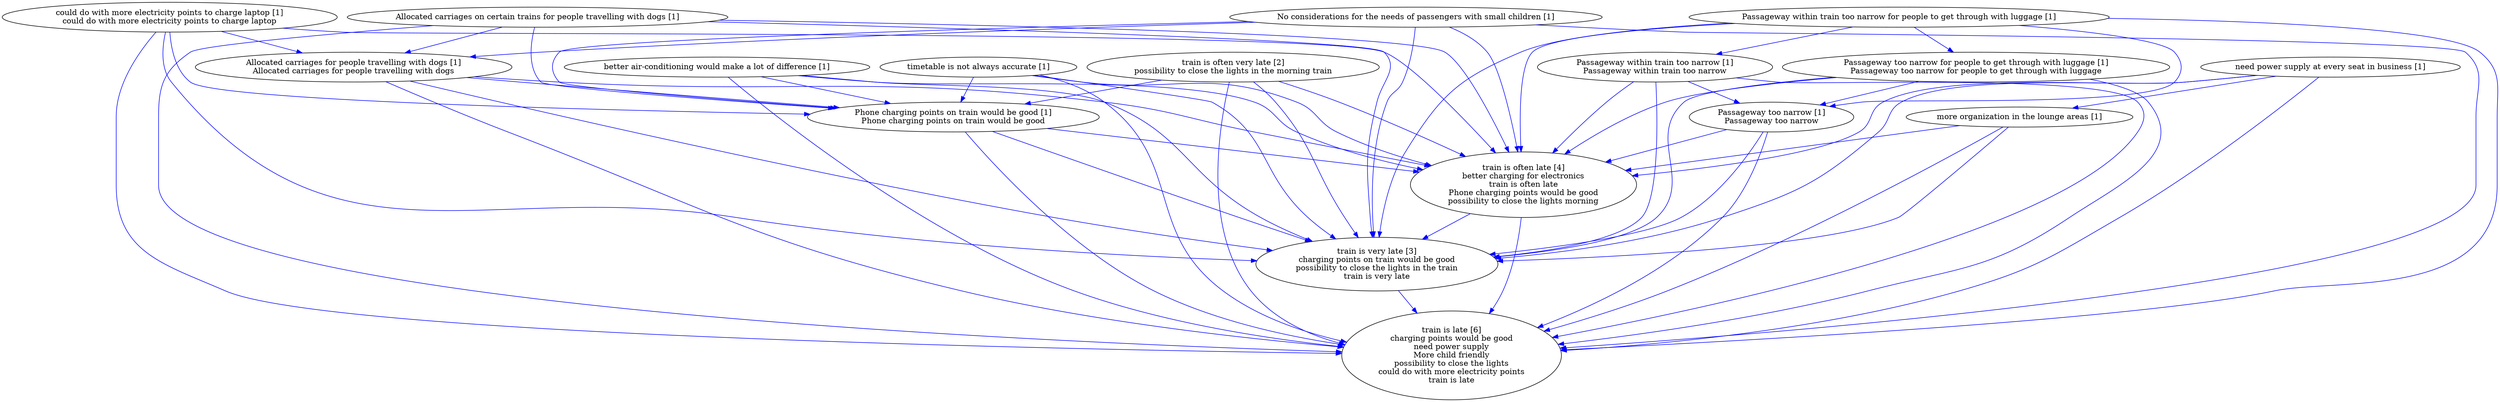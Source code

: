 digraph collapsedGraph {
"train is often late [4]\nbetter charging for electronics\ntrain is often late\nPhone charging points would be good\npossibility to close the lights morning""train is often very late [2]\npossibility to close the lights in the morning train""train is late [6]\ncharging points would be good\nneed power supply\nMore child friendly\npossibility to close the lights\ncould do with more electricity points\ntrain is late""train is very late [3]\ncharging points on train would be good\npossibility to close the lights in the train\ntrain is very late""Allocated carriages on certain trains for people travelling with dogs [1]""Allocated carriages for people travelling with dogs [1]\nAllocated carriages for people travelling with dogs""No considerations for the needs of passengers with small children [1]""Passageway within train too narrow for people to get through with luggage [1]""Passageway too narrow for people to get through with luggage [1]\nPassageway too narrow for people to get through with luggage""Passageway too narrow [1]\nPassageway too narrow""Passageway within train too narrow [1]\nPassageway within train too narrow""Phone charging points on train would be good [1]\nPhone charging points on train would be good""better air-conditioning would make a lot of difference [1]""could do with more electricity points to charge laptop [1]\ncould do with more electricity points to charge laptop""more organization in the lounge areas [1]""need power supply at every seat in business [1]""timetable is not always accurate [1]""need power supply at every seat in business [1]" -> "train is late [6]\ncharging points would be good\nneed power supply\nMore child friendly\npossibility to close the lights\ncould do with more electricity points\ntrain is late" [color=blue]
"better air-conditioning would make a lot of difference [1]" -> "train is very late [3]\ncharging points on train would be good\npossibility to close the lights in the train\ntrain is very late" [color=blue]
"Passageway within train too narrow [1]\nPassageway within train too narrow" -> "train is late [6]\ncharging points would be good\nneed power supply\nMore child friendly\npossibility to close the lights\ncould do with more electricity points\ntrain is late" [color=blue]
"Passageway within train too narrow [1]\nPassageway within train too narrow" -> "train is often late [4]\nbetter charging for electronics\ntrain is often late\nPhone charging points would be good\npossibility to close the lights morning" [color=blue]
"Passageway within train too narrow [1]\nPassageway within train too narrow" -> "train is very late [3]\ncharging points on train would be good\npossibility to close the lights in the train\ntrain is very late" [color=blue]
"more organization in the lounge areas [1]" -> "train is often late [4]\nbetter charging for electronics\ntrain is often late\nPhone charging points would be good\npossibility to close the lights morning" [color=blue]
"Passageway too narrow [1]\nPassageway too narrow" -> "train is often late [4]\nbetter charging for electronics\ntrain is often late\nPhone charging points would be good\npossibility to close the lights morning" [color=blue]
"better air-conditioning would make a lot of difference [1]" -> "train is late [6]\ncharging points would be good\nneed power supply\nMore child friendly\npossibility to close the lights\ncould do with more electricity points\ntrain is late" [color=blue]
"train is often late [4]\nbetter charging for electronics\ntrain is often late\nPhone charging points would be good\npossibility to close the lights morning" -> "train is late [6]\ncharging points would be good\nneed power supply\nMore child friendly\npossibility to close the lights\ncould do with more electricity points\ntrain is late" [color=blue]
"Passageway too narrow [1]\nPassageway too narrow" -> "train is very late [3]\ncharging points on train would be good\npossibility to close the lights in the train\ntrain is very late" [color=blue]
"more organization in the lounge areas [1]" -> "train is very late [3]\ncharging points on train would be good\npossibility to close the lights in the train\ntrain is very late" [color=blue]
"better air-conditioning would make a lot of difference [1]" -> "Phone charging points on train would be good [1]\nPhone charging points on train would be good" [color=blue]
"better air-conditioning would make a lot of difference [1]" -> "train is often late [4]\nbetter charging for electronics\ntrain is often late\nPhone charging points would be good\npossibility to close the lights morning" [color=blue]
"more organization in the lounge areas [1]" -> "train is late [6]\ncharging points would be good\nneed power supply\nMore child friendly\npossibility to close the lights\ncould do with more electricity points\ntrain is late" [color=blue]
"train is very late [3]\ncharging points on train would be good\npossibility to close the lights in the train\ntrain is very late" -> "train is late [6]\ncharging points would be good\nneed power supply\nMore child friendly\npossibility to close the lights\ncould do with more electricity points\ntrain is late" [color=blue]
"Passageway too narrow [1]\nPassageway too narrow" -> "train is late [6]\ncharging points would be good\nneed power supply\nMore child friendly\npossibility to close the lights\ncould do with more electricity points\ntrain is late" [color=blue]
"Allocated carriages for people travelling with dogs [1]\nAllocated carriages for people travelling with dogs" -> "train is very late [3]\ncharging points on train would be good\npossibility to close the lights in the train\ntrain is very late" [color=blue]
"need power supply at every seat in business [1]" -> "more organization in the lounge areas [1]" [color=blue]
"need power supply at every seat in business [1]" -> "train is often late [4]\nbetter charging for electronics\ntrain is often late\nPhone charging points would be good\npossibility to close the lights morning" [color=blue]
"need power supply at every seat in business [1]" -> "train is very late [3]\ncharging points on train would be good\npossibility to close the lights in the train\ntrain is very late" [color=blue]
"Passageway too narrow for people to get through with luggage [1]\nPassageway too narrow for people to get through with luggage" -> "train is late [6]\ncharging points would be good\nneed power supply\nMore child friendly\npossibility to close the lights\ncould do with more electricity points\ntrain is late" [color=blue]
"train is often very late [2]\npossibility to close the lights in the morning train" -> "train is late [6]\ncharging points would be good\nneed power supply\nMore child friendly\npossibility to close the lights\ncould do with more electricity points\ntrain is late" [color=blue]
"train is often very late [2]\npossibility to close the lights in the morning train" -> "train is often late [4]\nbetter charging for electronics\ntrain is often late\nPhone charging points would be good\npossibility to close the lights morning" [color=blue]
"timetable is not always accurate [1]" -> "train is very late [3]\ncharging points on train would be good\npossibility to close the lights in the train\ntrain is very late" [color=blue]
"Passageway too narrow for people to get through with luggage [1]\nPassageway too narrow for people to get through with luggage" -> "train is often late [4]\nbetter charging for electronics\ntrain is often late\nPhone charging points would be good\npossibility to close the lights morning" [color=blue]
"Passageway too narrow for people to get through with luggage [1]\nPassageway too narrow for people to get through with luggage" -> "train is very late [3]\ncharging points on train would be good\npossibility to close the lights in the train\ntrain is very late" [color=blue]
"No considerations for the needs of passengers with small children [1]" -> "train is very late [3]\ncharging points on train would be good\npossibility to close the lights in the train\ntrain is very late" [color=blue]
"No considerations for the needs of passengers with small children [1]" -> "Phone charging points on train would be good [1]\nPhone charging points on train would be good" [color=blue]
"No considerations for the needs of passengers with small children [1]" -> "train is late [6]\ncharging points would be good\nneed power supply\nMore child friendly\npossibility to close the lights\ncould do with more electricity points\ntrain is late" [color=blue]
"could do with more electricity points to charge laptop [1]\ncould do with more electricity points to charge laptop" -> "train is late [6]\ncharging points would be good\nneed power supply\nMore child friendly\npossibility to close the lights\ncould do with more electricity points\ntrain is late" [color=blue]
"Allocated carriages for people travelling with dogs [1]\nAllocated carriages for people travelling with dogs" -> "train is late [6]\ncharging points would be good\nneed power supply\nMore child friendly\npossibility to close the lights\ncould do with more electricity points\ntrain is late" [color=blue]
"Allocated carriages for people travelling with dogs [1]\nAllocated carriages for people travelling with dogs" -> "Phone charging points on train would be good [1]\nPhone charging points on train would be good" [color=blue]
"No considerations for the needs of passengers with small children [1]" -> "Allocated carriages for people travelling with dogs [1]\nAllocated carriages for people travelling with dogs" [color=blue]
"No considerations for the needs of passengers with small children [1]" -> "train is often late [4]\nbetter charging for electronics\ntrain is often late\nPhone charging points would be good\npossibility to close the lights morning" [color=blue]
"Allocated carriages on certain trains for people travelling with dogs [1]" -> "train is very late [3]\ncharging points on train would be good\npossibility to close the lights in the train\ntrain is very late" [color=blue]
"Phone charging points on train would be good [1]\nPhone charging points on train would be good" -> "train is very late [3]\ncharging points on train would be good\npossibility to close the lights in the train\ntrain is very late" [color=blue]
"Allocated carriages on certain trains for people travelling with dogs [1]" -> "train is late [6]\ncharging points would be good\nneed power supply\nMore child friendly\npossibility to close the lights\ncould do with more electricity points\ntrain is late" [color=blue]
"Allocated carriages on certain trains for people travelling with dogs [1]" -> "Phone charging points on train would be good [1]\nPhone charging points on train would be good" [color=blue]
"timetable is not always accurate [1]" -> "Phone charging points on train would be good [1]\nPhone charging points on train would be good" [color=blue]
"timetable is not always accurate [1]" -> "train is late [6]\ncharging points would be good\nneed power supply\nMore child friendly\npossibility to close the lights\ncould do with more electricity points\ntrain is late" [color=blue]
"Phone charging points on train would be good [1]\nPhone charging points on train would be good" -> "train is late [6]\ncharging points would be good\nneed power supply\nMore child friendly\npossibility to close the lights\ncould do with more electricity points\ntrain is late" [color=blue]
"Allocated carriages on certain trains for people travelling with dogs [1]" -> "train is often late [4]\nbetter charging for electronics\ntrain is often late\nPhone charging points would be good\npossibility to close the lights morning" [color=blue]
"timetable is not always accurate [1]" -> "train is often late [4]\nbetter charging for electronics\ntrain is often late\nPhone charging points would be good\npossibility to close the lights morning" [color=blue]
"Phone charging points on train would be good [1]\nPhone charging points on train would be good" -> "train is often late [4]\nbetter charging for electronics\ntrain is often late\nPhone charging points would be good\npossibility to close the lights morning" [color=blue]
"Allocated carriages for people travelling with dogs [1]\nAllocated carriages for people travelling with dogs" -> "train is often late [4]\nbetter charging for electronics\ntrain is often late\nPhone charging points would be good\npossibility to close the lights morning" [color=blue]
"Passageway within train too narrow for people to get through with luggage [1]" -> "train is very late [3]\ncharging points on train would be good\npossibility to close the lights in the train\ntrain is very late" [color=blue]
"train is often very late [2]\npossibility to close the lights in the morning train" -> "train is very late [3]\ncharging points on train would be good\npossibility to close the lights in the train\ntrain is very late" [color=blue]
"Passageway within train too narrow for people to get through with luggage [1]" -> "train is late [6]\ncharging points would be good\nneed power supply\nMore child friendly\npossibility to close the lights\ncould do with more electricity points\ntrain is late" [color=blue]
"Passageway within train too narrow for people to get through with luggage [1]" -> "train is often late [4]\nbetter charging for electronics\ntrain is often late\nPhone charging points would be good\npossibility to close the lights morning" [color=blue]
"train is often very late [2]\npossibility to close the lights in the morning train" -> "Phone charging points on train would be good [1]\nPhone charging points on train would be good" [color=blue]
"could do with more electricity points to charge laptop [1]\ncould do with more electricity points to charge laptop" -> "Allocated carriages for people travelling with dogs [1]\nAllocated carriages for people travelling with dogs" [color=blue]
"could do with more electricity points to charge laptop [1]\ncould do with more electricity points to charge laptop" -> "train is very late [3]\ncharging points on train would be good\npossibility to close the lights in the train\ntrain is very late" [color=blue]
"could do with more electricity points to charge laptop [1]\ncould do with more electricity points to charge laptop" -> "train is often late [4]\nbetter charging for electronics\ntrain is often late\nPhone charging points would be good\npossibility to close the lights morning" [color=blue]
"could do with more electricity points to charge laptop [1]\ncould do with more electricity points to charge laptop" -> "Phone charging points on train would be good [1]\nPhone charging points on train would be good" [color=blue]
"Allocated carriages on certain trains for people travelling with dogs [1]" -> "Allocated carriages for people travelling with dogs [1]\nAllocated carriages for people travelling with dogs" [color=blue]
"Passageway within train too narrow for people to get through with luggage [1]" -> "Passageway too narrow for people to get through with luggage [1]\nPassageway too narrow for people to get through with luggage" [color=blue]
"Passageway too narrow for people to get through with luggage [1]\nPassageway too narrow for people to get through with luggage" -> "Passageway too narrow [1]\nPassageway too narrow" [color=blue]
"Passageway within train too narrow for people to get through with luggage [1]" -> "Passageway within train too narrow [1]\nPassageway within train too narrow" [color=blue]
"Passageway within train too narrow [1]\nPassageway within train too narrow" -> "Passageway too narrow [1]\nPassageway too narrow" [color=blue]
"Passageway within train too narrow for people to get through with luggage [1]" -> "Passageway too narrow [1]\nPassageway too narrow" [color=blue]
"train is often late [4]\nbetter charging for electronics\ntrain is often late\nPhone charging points would be good\npossibility to close the lights morning" -> "train is very late [3]\ncharging points on train would be good\npossibility to close the lights in the train\ntrain is very late" [color=blue]
}